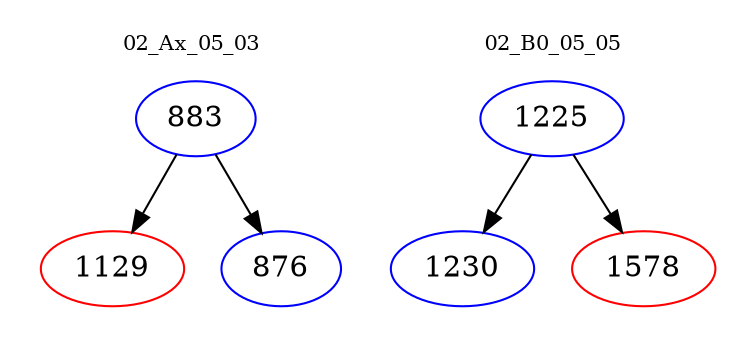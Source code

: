 digraph{
subgraph cluster_0 {
color = white
label = "02_Ax_05_03";
fontsize=10;
T0_883 [label="883", color="blue"]
T0_883 -> T0_1129 [color="black"]
T0_1129 [label="1129", color="red"]
T0_883 -> T0_876 [color="black"]
T0_876 [label="876", color="blue"]
}
subgraph cluster_1 {
color = white
label = "02_B0_05_05";
fontsize=10;
T1_1225 [label="1225", color="blue"]
T1_1225 -> T1_1230 [color="black"]
T1_1230 [label="1230", color="blue"]
T1_1225 -> T1_1578 [color="black"]
T1_1578 [label="1578", color="red"]
}
}
